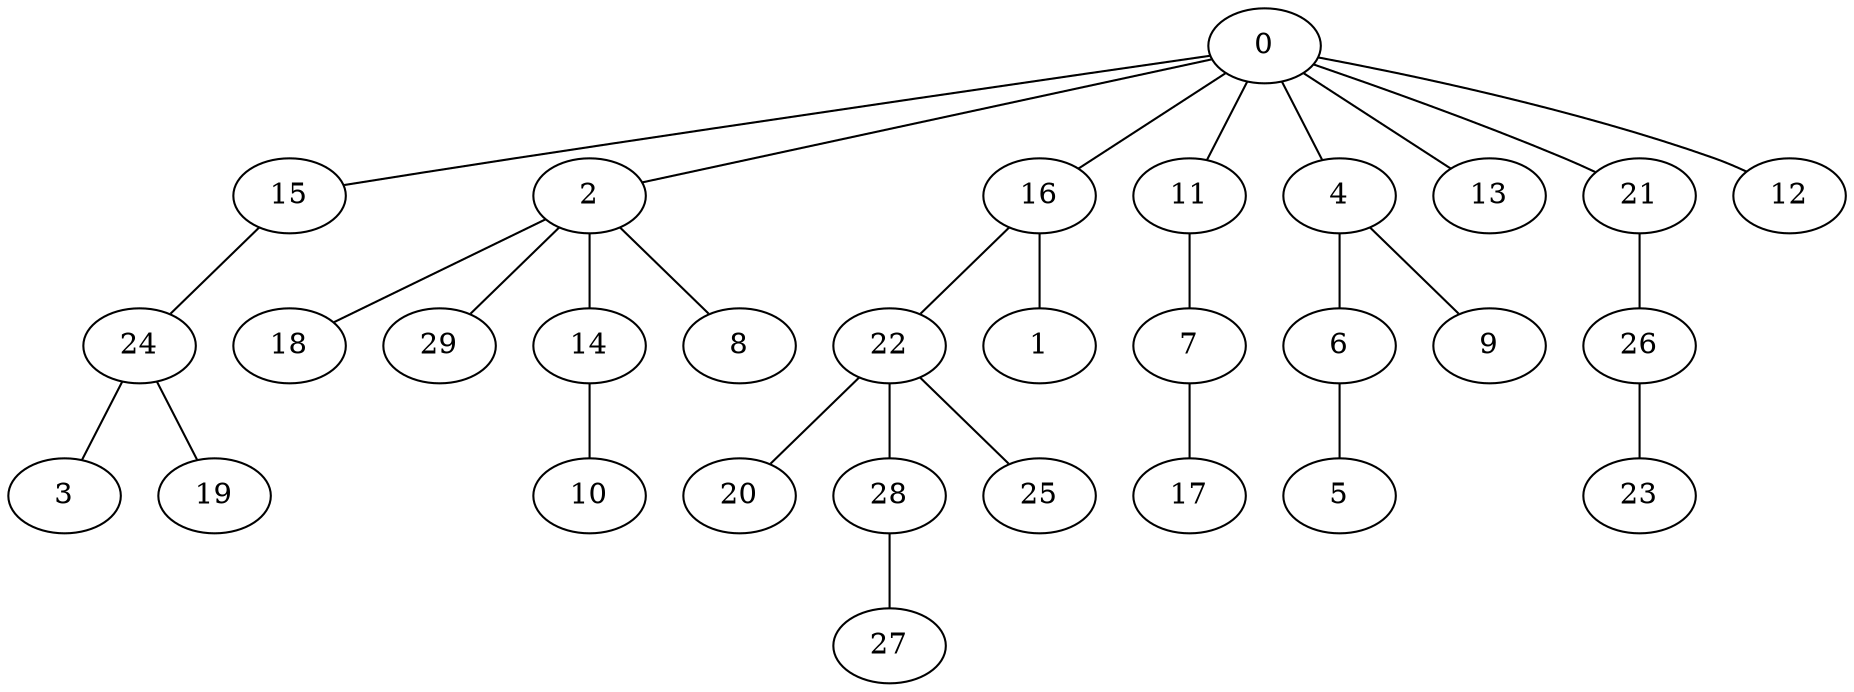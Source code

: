 graph {
0  [Label = "0 (0.00)"]
15  [Label = "15 (8.01)"]
2  [Label = "2 (8.02)"]
16  [Label = "16 (11.05)"]
11  [Label = "11 (17.54)"]
4  [Label = "4 (19.81)"]
22  [Label = "22 (19.82)"]
24  [Label = "24 (22.05)"]
18  [Label = "18 (22.92)"]
7  [Label = "7 (26.47)"]
29  [Label = "29 (27.13)"]
13  [Label = "13 (28.42)"]
21  [Label = "21 (28.75)"]
6  [Label = "6 (29.15)"]
14  [Label = "14 (29.31)"]
20  [Label = "20 (31.90)"]
1  [Label = "1 (35.28)"]
12  [Label = "12 (35.51)"]
17  [Label = "17 (36.00)"]
10  [Label = "10 (39.16)"]
26  [Label = "26 (39.90)"]
5  [Label = "5 (40.10)"]
28  [Label = "28 (40.14)"]
9  [Label = "9 (40.19)"]
8  [Label = "8 (41.43)"]
3  [Label = "3 (44.16)"]
27  [Label = "27 (48.75)"]
25  [Label = "25 (51.05)"]
23  [Label = "23 (56.82)"]
19  [Label = "19 (67.69)"]

0--15  [Label = "8.01"]
0--2  [Label = "8.02"]
0--16  [Label = "11.05"]
0--11  [Label = "17.54"]
0--4  [Label = "19.81"]
16--22  [Label = "8.77"]
15--24  [Label = "14.04"]
2--18  [Label = "14.90"]
11--7  [Label = "8.93"]
2--29  [Label = "19.11"]
0--13  [Label = "28.42"]
0--21  [Label = "28.75"]
4--6  [Label = "9.34"]
2--14  [Label = "21.29"]
22--20  [Label = "12.08"]
16--1  [Label = "24.24"]
0--12  [Label = "35.51"]
7--17  [Label = "9.53"]
14--10  [Label = "9.85"]
21--26  [Label = "11.15"]
6--5  [Label = "10.95"]
22--28  [Label = "20.32"]
4--9  [Label = "20.38"]
2--8  [Label = "33.41"]
24--3  [Label = "22.11"]
28--27  [Label = "8.62"]
22--25  [Label = "31.23"]
26--23  [Label = "16.92"]
24--19  [Label = "45.64"]
}
